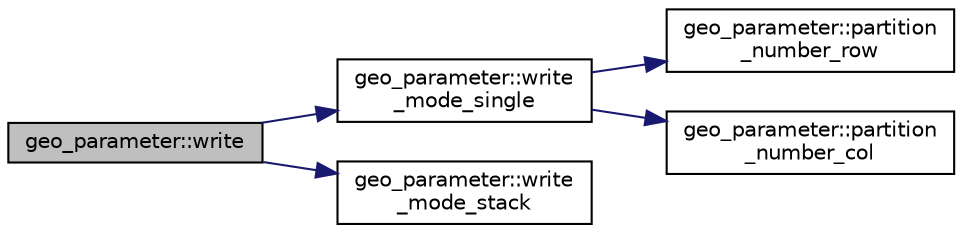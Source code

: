 digraph "geo_parameter::write"
{
  edge [fontname="Helvetica",fontsize="10",labelfontname="Helvetica",labelfontsize="10"];
  node [fontname="Helvetica",fontsize="10",shape=record];
  rankdir="LR";
  Node235 [label="geo_parameter::write",height=0.2,width=0.4,color="black", fillcolor="grey75", style="filled", fontcolor="black"];
  Node235 -> Node236 [color="midnightblue",fontsize="10",style="solid",fontname="Helvetica"];
  Node236 [label="geo_parameter::write\l_mode_single",height=0.2,width=0.4,color="black", fillcolor="white", style="filled",URL="$d9/d51/classgeo__parameter.html#a5097d773e635d3c7fe6a7aaf06cf87d4"];
  Node236 -> Node237 [color="midnightblue",fontsize="10",style="solid",fontname="Helvetica"];
  Node237 [label="geo_parameter::partition\l_number_row",height=0.2,width=0.4,color="black", fillcolor="white", style="filled",URL="$d9/d51/classgeo__parameter.html#a1079d2893d23d9462bc965f7530f2943"];
  Node236 -> Node238 [color="midnightblue",fontsize="10",style="solid",fontname="Helvetica"];
  Node238 [label="geo_parameter::partition\l_number_col",height=0.2,width=0.4,color="black", fillcolor="white", style="filled",URL="$d9/d51/classgeo__parameter.html#a4db5275b30ad1755f9e3c63e10b5eaa9"];
  Node235 -> Node239 [color="midnightblue",fontsize="10",style="solid",fontname="Helvetica"];
  Node239 [label="geo_parameter::write\l_mode_stack",height=0.2,width=0.4,color="black", fillcolor="white", style="filled",URL="$d9/d51/classgeo__parameter.html#a38d2ab99d749dbdbf6c92e732bc41f05"];
}
